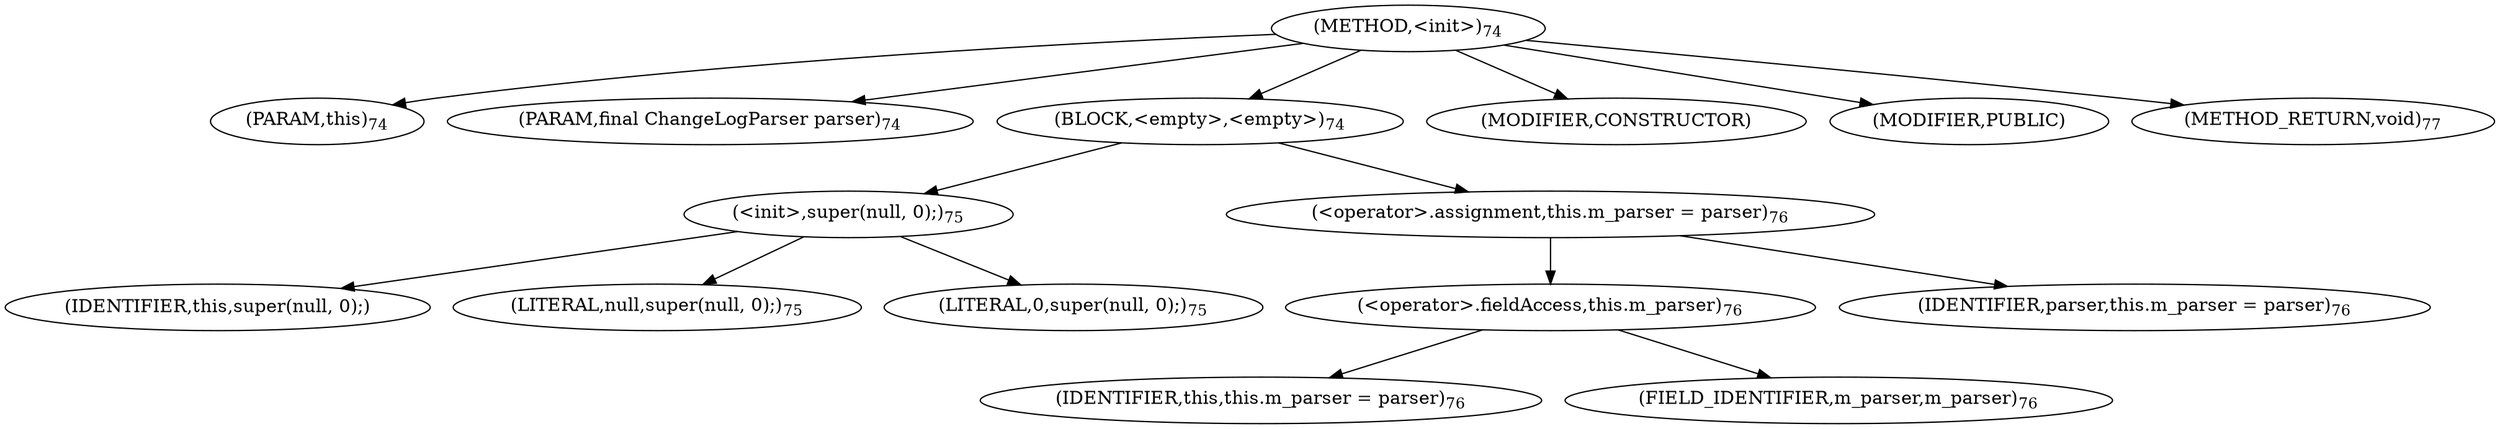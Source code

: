 digraph "&lt;init&gt;" {  
"10" [label = <(METHOD,&lt;init&gt;)<SUB>74</SUB>> ]
"4" [label = <(PARAM,this)<SUB>74</SUB>> ]
"11" [label = <(PARAM,final ChangeLogParser parser)<SUB>74</SUB>> ]
"12" [label = <(BLOCK,&lt;empty&gt;,&lt;empty&gt;)<SUB>74</SUB>> ]
"13" [label = <(&lt;init&gt;,super(null, 0);)<SUB>75</SUB>> ]
"3" [label = <(IDENTIFIER,this,super(null, 0);)> ]
"14" [label = <(LITERAL,null,super(null, 0);)<SUB>75</SUB>> ]
"15" [label = <(LITERAL,0,super(null, 0);)<SUB>75</SUB>> ]
"16" [label = <(&lt;operator&gt;.assignment,this.m_parser = parser)<SUB>76</SUB>> ]
"17" [label = <(&lt;operator&gt;.fieldAccess,this.m_parser)<SUB>76</SUB>> ]
"18" [label = <(IDENTIFIER,this,this.m_parser = parser)<SUB>76</SUB>> ]
"19" [label = <(FIELD_IDENTIFIER,m_parser,m_parser)<SUB>76</SUB>> ]
"20" [label = <(IDENTIFIER,parser,this.m_parser = parser)<SUB>76</SUB>> ]
"21" [label = <(MODIFIER,CONSTRUCTOR)> ]
"22" [label = <(MODIFIER,PUBLIC)> ]
"23" [label = <(METHOD_RETURN,void)<SUB>77</SUB>> ]
  "10" -> "4" 
  "10" -> "11" 
  "10" -> "12" 
  "10" -> "21" 
  "10" -> "22" 
  "10" -> "23" 
  "12" -> "13" 
  "12" -> "16" 
  "13" -> "3" 
  "13" -> "14" 
  "13" -> "15" 
  "16" -> "17" 
  "16" -> "20" 
  "17" -> "18" 
  "17" -> "19" 
}
